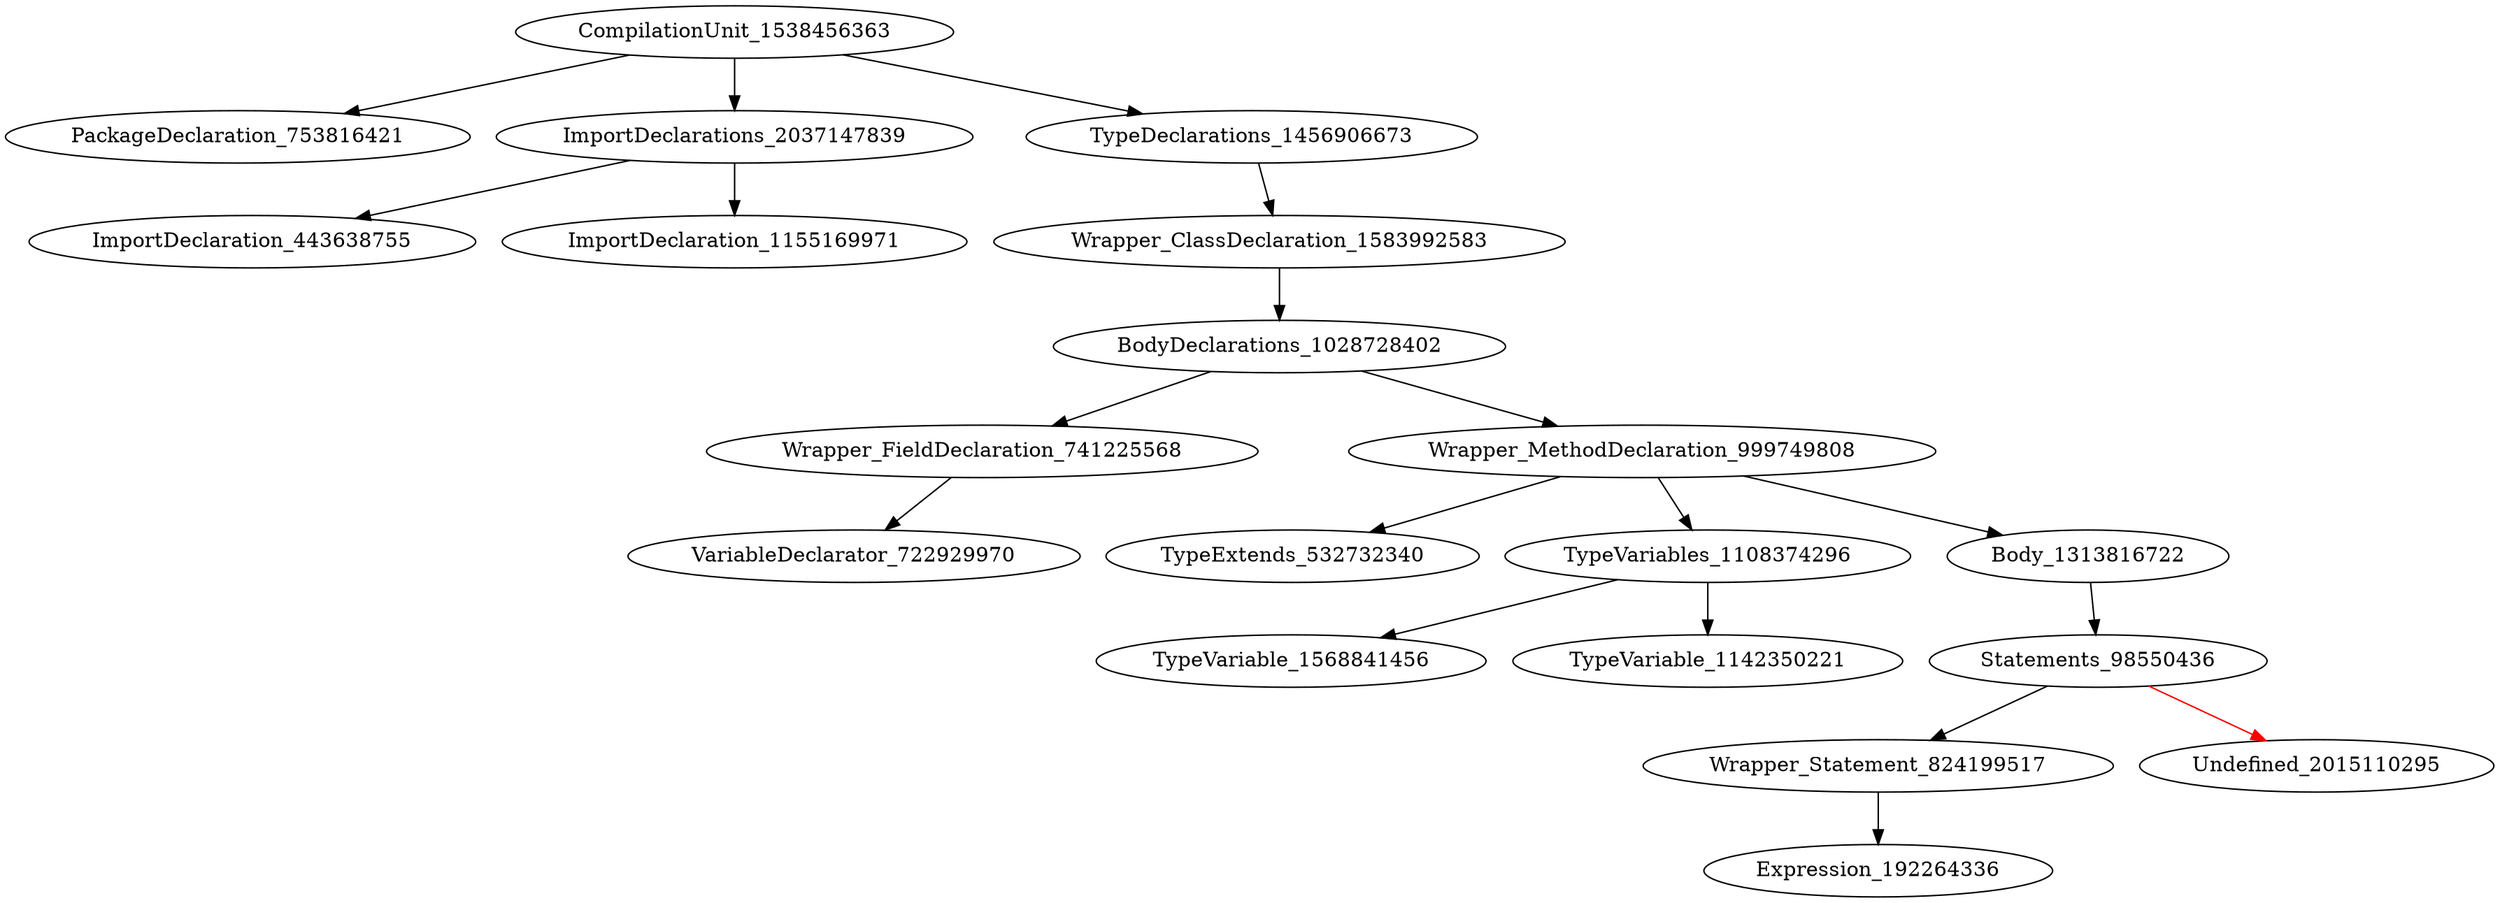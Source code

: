 digraph {
CompilationUnit_1538456363 -> PackageDeclaration_753816421
CompilationUnit_1538456363 -> ImportDeclarations_2037147839
CompilationUnit_1538456363 -> TypeDeclarations_1456906673
ImportDeclarations_2037147839 -> ImportDeclaration_443638755
ImportDeclarations_2037147839 -> ImportDeclaration_1155169971
TypeDeclarations_1456906673 -> Wrapper_ClassDeclaration_1583992583
Wrapper_ClassDeclaration_1583992583 -> BodyDeclarations_1028728402
BodyDeclarations_1028728402 -> Wrapper_FieldDeclaration_741225568
BodyDeclarations_1028728402 -> Wrapper_MethodDeclaration_999749808
Wrapper_FieldDeclaration_741225568 -> VariableDeclarator_722929970
Wrapper_MethodDeclaration_999749808 -> TypeExtends_532732340
Wrapper_MethodDeclaration_999749808 -> TypeVariables_1108374296
Wrapper_MethodDeclaration_999749808 -> Body_1313816722
TypeVariables_1108374296 -> TypeVariable_1568841456
TypeVariables_1108374296 -> TypeVariable_1142350221
Body_1313816722 -> Statements_98550436
Statements_98550436 -> Wrapper_Statement_824199517
Statements_98550436 -> Undefined_2015110295 [color = red] 
Wrapper_Statement_824199517 -> Expression_192264336
}